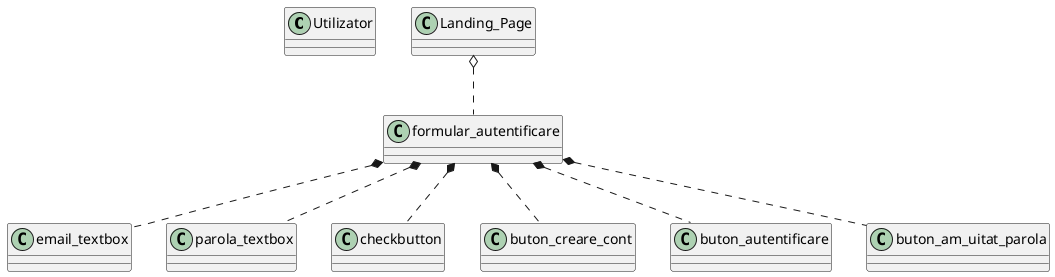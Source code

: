 @startuml
'https://plantuml.com/class-diagram
class Utilizator {
}
class Landing_Page {
}
class formular_autentificare {
}
class email_textbox {
}
class parola_textbox {
}
class checkbutton {
}
class buton_creare_cont {
}
class buton_autentificare {
}
class buton_am_uitat_parola {
}

Landing_Page o.. formular_autentificare
formular_autentificare *.. email_textbox
formular_autentificare *.. parola_textbox
formular_autentificare *.. checkbutton
formular_autentificare *.. buton_creare_cont
formular_autentificare *.. buton_autentificare
formular_autentificare *.. buton_am_uitat_parola
@enduml